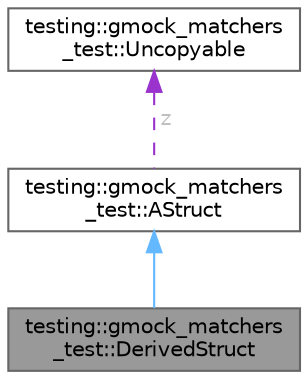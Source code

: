 digraph "testing::gmock_matchers_test::DerivedStruct"
{
 // LATEX_PDF_SIZE
  bgcolor="transparent";
  edge [fontname=Helvetica,fontsize=10,labelfontname=Helvetica,labelfontsize=10];
  node [fontname=Helvetica,fontsize=10,shape=box,height=0.2,width=0.4];
  Node1 [id="Node000001",label="testing::gmock_matchers\l_test::DerivedStruct",height=0.2,width=0.4,color="gray40", fillcolor="grey60", style="filled", fontcolor="black",tooltip=" "];
  Node2 -> Node1 [id="edge1_Node000001_Node000002",dir="back",color="steelblue1",style="solid",tooltip=" "];
  Node2 [id="Node000002",label="testing::gmock_matchers\l_test::AStruct",height=0.2,width=0.4,color="gray40", fillcolor="white", style="filled",URL="$structtesting_1_1gmock__matchers__test_1_1_a_struct.html",tooltip=" "];
  Node3 -> Node2 [id="edge2_Node000002_Node000003",dir="back",color="darkorchid3",style="dashed",tooltip=" ",label=" z",fontcolor="grey" ];
  Node3 [id="Node000003",label="testing::gmock_matchers\l_test::Uncopyable",height=0.2,width=0.4,color="gray40", fillcolor="white", style="filled",URL="$classtesting_1_1gmock__matchers__test_1_1_uncopyable.html",tooltip=" "];
}
